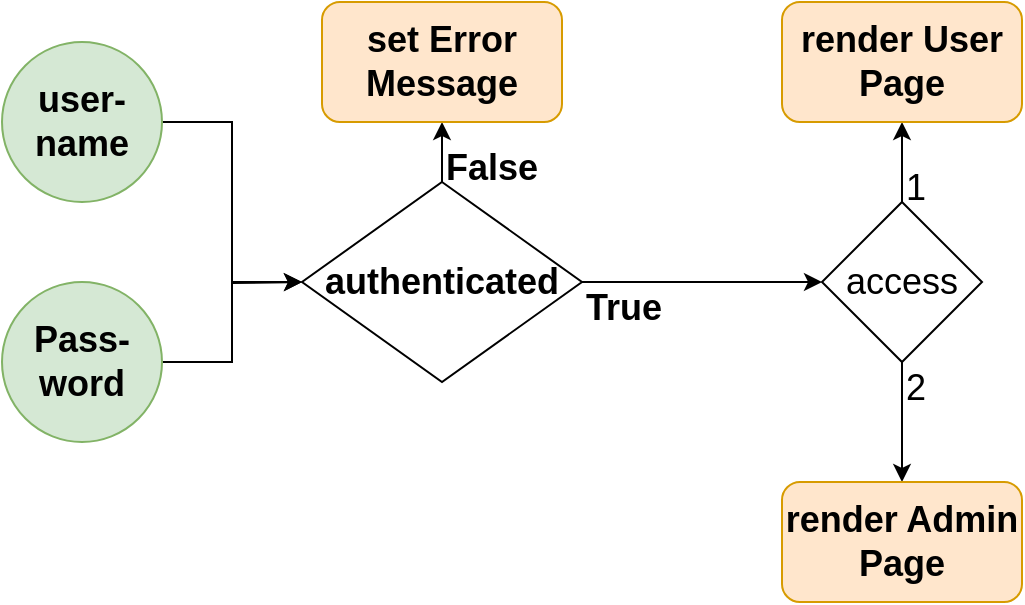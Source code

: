 <mxfile version="10.6.5" type="device"><diagram id="WhvzjtKoAJQBEjq1oyDY" name="Seite-1"><mxGraphModel dx="1394" dy="848" grid="1" gridSize="10" guides="1" tooltips="1" connect="1" arrows="1" fold="1" page="1" pageScale="1" pageWidth="827" pageHeight="1169" math="0" shadow="0"><root><mxCell id="0"/><mxCell id="1" parent="0"/><mxCell id="uqmsfmjiSoo2fRhUcJLs-4" style="edgeStyle=orthogonalEdgeStyle;rounded=0;orthogonalLoop=1;jettySize=auto;html=1;exitX=1;exitY=0.5;exitDx=0;exitDy=0;entryX=0;entryY=0.5;entryDx=0;entryDy=0;fontSize=18;" edge="1" parent="1" source="uqmsfmjiSoo2fRhUcJLs-1" target="uqmsfmjiSoo2fRhUcJLs-3"><mxGeometry relative="1" as="geometry"/></mxCell><mxCell id="uqmsfmjiSoo2fRhUcJLs-1" value="user-name" style="ellipse;whiteSpace=wrap;html=1;aspect=fixed;fillColor=#d5e8d4;strokeColor=#82b366;fontStyle=1;fontSize=18;" vertex="1" parent="1"><mxGeometry x="40" y="40" width="80" height="80" as="geometry"/></mxCell><mxCell id="uqmsfmjiSoo2fRhUcJLs-5" style="edgeStyle=orthogonalEdgeStyle;rounded=0;orthogonalLoop=1;jettySize=auto;html=1;exitX=1;exitY=0.5;exitDx=0;exitDy=0;fontSize=18;" edge="1" parent="1" source="uqmsfmjiSoo2fRhUcJLs-2"><mxGeometry relative="1" as="geometry"><mxPoint x="190" y="160" as="targetPoint"/></mxGeometry></mxCell><mxCell id="uqmsfmjiSoo2fRhUcJLs-2" value="Pass-word" style="ellipse;whiteSpace=wrap;html=1;aspect=fixed;fillColor=#d5e8d4;strokeColor=#82b366;fontStyle=1;fontSize=18;" vertex="1" parent="1"><mxGeometry x="40" y="160" width="80" height="80" as="geometry"/></mxCell><mxCell id="uqmsfmjiSoo2fRhUcJLs-7" style="edgeStyle=orthogonalEdgeStyle;rounded=0;orthogonalLoop=1;jettySize=auto;html=1;exitX=0.5;exitY=0;exitDx=0;exitDy=0;fontSize=18;" edge="1" parent="1" source="uqmsfmjiSoo2fRhUcJLs-3" target="uqmsfmjiSoo2fRhUcJLs-6"><mxGeometry relative="1" as="geometry"/></mxCell><mxCell id="uqmsfmjiSoo2fRhUcJLs-11" style="edgeStyle=orthogonalEdgeStyle;rounded=0;orthogonalLoop=1;jettySize=auto;html=1;exitX=1;exitY=0.5;exitDx=0;exitDy=0;entryX=0;entryY=0.5;entryDx=0;entryDy=0;fontSize=18;" edge="1" parent="1" source="uqmsfmjiSoo2fRhUcJLs-3" target="uqmsfmjiSoo2fRhUcJLs-10"><mxGeometry relative="1" as="geometry"/></mxCell><mxCell id="uqmsfmjiSoo2fRhUcJLs-3" value="authenticated" style="rhombus;whiteSpace=wrap;html=1;fontSize=18;fontStyle=1" vertex="1" parent="1"><mxGeometry x="190" y="110" width="140" height="100" as="geometry"/></mxCell><mxCell id="uqmsfmjiSoo2fRhUcJLs-6" value="set Error Message" style="rounded=1;whiteSpace=wrap;html=1;fontSize=18;fillColor=#ffe6cc;strokeColor=#d79b00;fontStyle=1" vertex="1" parent="1"><mxGeometry x="200" y="20" width="120" height="60" as="geometry"/></mxCell><mxCell id="uqmsfmjiSoo2fRhUcJLs-8" value="False" style="text;html=1;resizable=0;points=[];autosize=1;align=left;verticalAlign=top;spacingTop=-4;fontSize=18;fontStyle=1" vertex="1" parent="1"><mxGeometry x="260" y="90" width="60" height="20" as="geometry"/></mxCell><mxCell id="uqmsfmjiSoo2fRhUcJLs-15" style="edgeStyle=orthogonalEdgeStyle;rounded=0;orthogonalLoop=1;jettySize=auto;html=1;exitX=0.5;exitY=0;exitDx=0;exitDy=0;entryX=0.5;entryY=1;entryDx=0;entryDy=0;fontSize=18;" edge="1" parent="1" source="uqmsfmjiSoo2fRhUcJLs-10" target="uqmsfmjiSoo2fRhUcJLs-13"><mxGeometry relative="1" as="geometry"/></mxCell><mxCell id="uqmsfmjiSoo2fRhUcJLs-16" style="edgeStyle=orthogonalEdgeStyle;rounded=0;orthogonalLoop=1;jettySize=auto;html=1;exitX=0.5;exitY=1;exitDx=0;exitDy=0;fontSize=18;" edge="1" parent="1" source="uqmsfmjiSoo2fRhUcJLs-10" target="uqmsfmjiSoo2fRhUcJLs-14"><mxGeometry relative="1" as="geometry"/></mxCell><mxCell id="uqmsfmjiSoo2fRhUcJLs-10" value="access" style="rhombus;whiteSpace=wrap;html=1;fontSize=18;" vertex="1" parent="1"><mxGeometry x="450" y="120" width="80" height="80" as="geometry"/></mxCell><mxCell id="uqmsfmjiSoo2fRhUcJLs-12" value="True" style="text;html=1;resizable=0;points=[];autosize=1;align=left;verticalAlign=top;spacingTop=-4;fontSize=18;fontStyle=1" vertex="1" parent="1"><mxGeometry x="330" y="160" width="50" height="20" as="geometry"/></mxCell><mxCell id="uqmsfmjiSoo2fRhUcJLs-13" value="render User Page" style="rounded=1;whiteSpace=wrap;html=1;fontSize=18;fontStyle=1;fillColor=#ffe6cc;strokeColor=#d79b00;" vertex="1" parent="1"><mxGeometry x="430" y="20" width="120" height="60" as="geometry"/></mxCell><mxCell id="uqmsfmjiSoo2fRhUcJLs-14" value="render Admin Page" style="rounded=1;whiteSpace=wrap;html=1;fontSize=18;fillColor=#ffe6cc;strokeColor=#d79b00;fontStyle=1" vertex="1" parent="1"><mxGeometry x="430" y="260" width="120" height="60" as="geometry"/></mxCell><mxCell id="uqmsfmjiSoo2fRhUcJLs-17" value="2" style="text;html=1;resizable=0;points=[];autosize=1;align=left;verticalAlign=top;spacingTop=-4;fontSize=18;" vertex="1" parent="1"><mxGeometry x="490" y="200" width="30" height="20" as="geometry"/></mxCell><mxCell id="uqmsfmjiSoo2fRhUcJLs-18" value="1" style="text;html=1;resizable=0;points=[];autosize=1;align=left;verticalAlign=top;spacingTop=-4;fontSize=18;" vertex="1" parent="1"><mxGeometry x="490" y="100" width="30" height="20" as="geometry"/></mxCell></root></mxGraphModel></diagram></mxfile>
